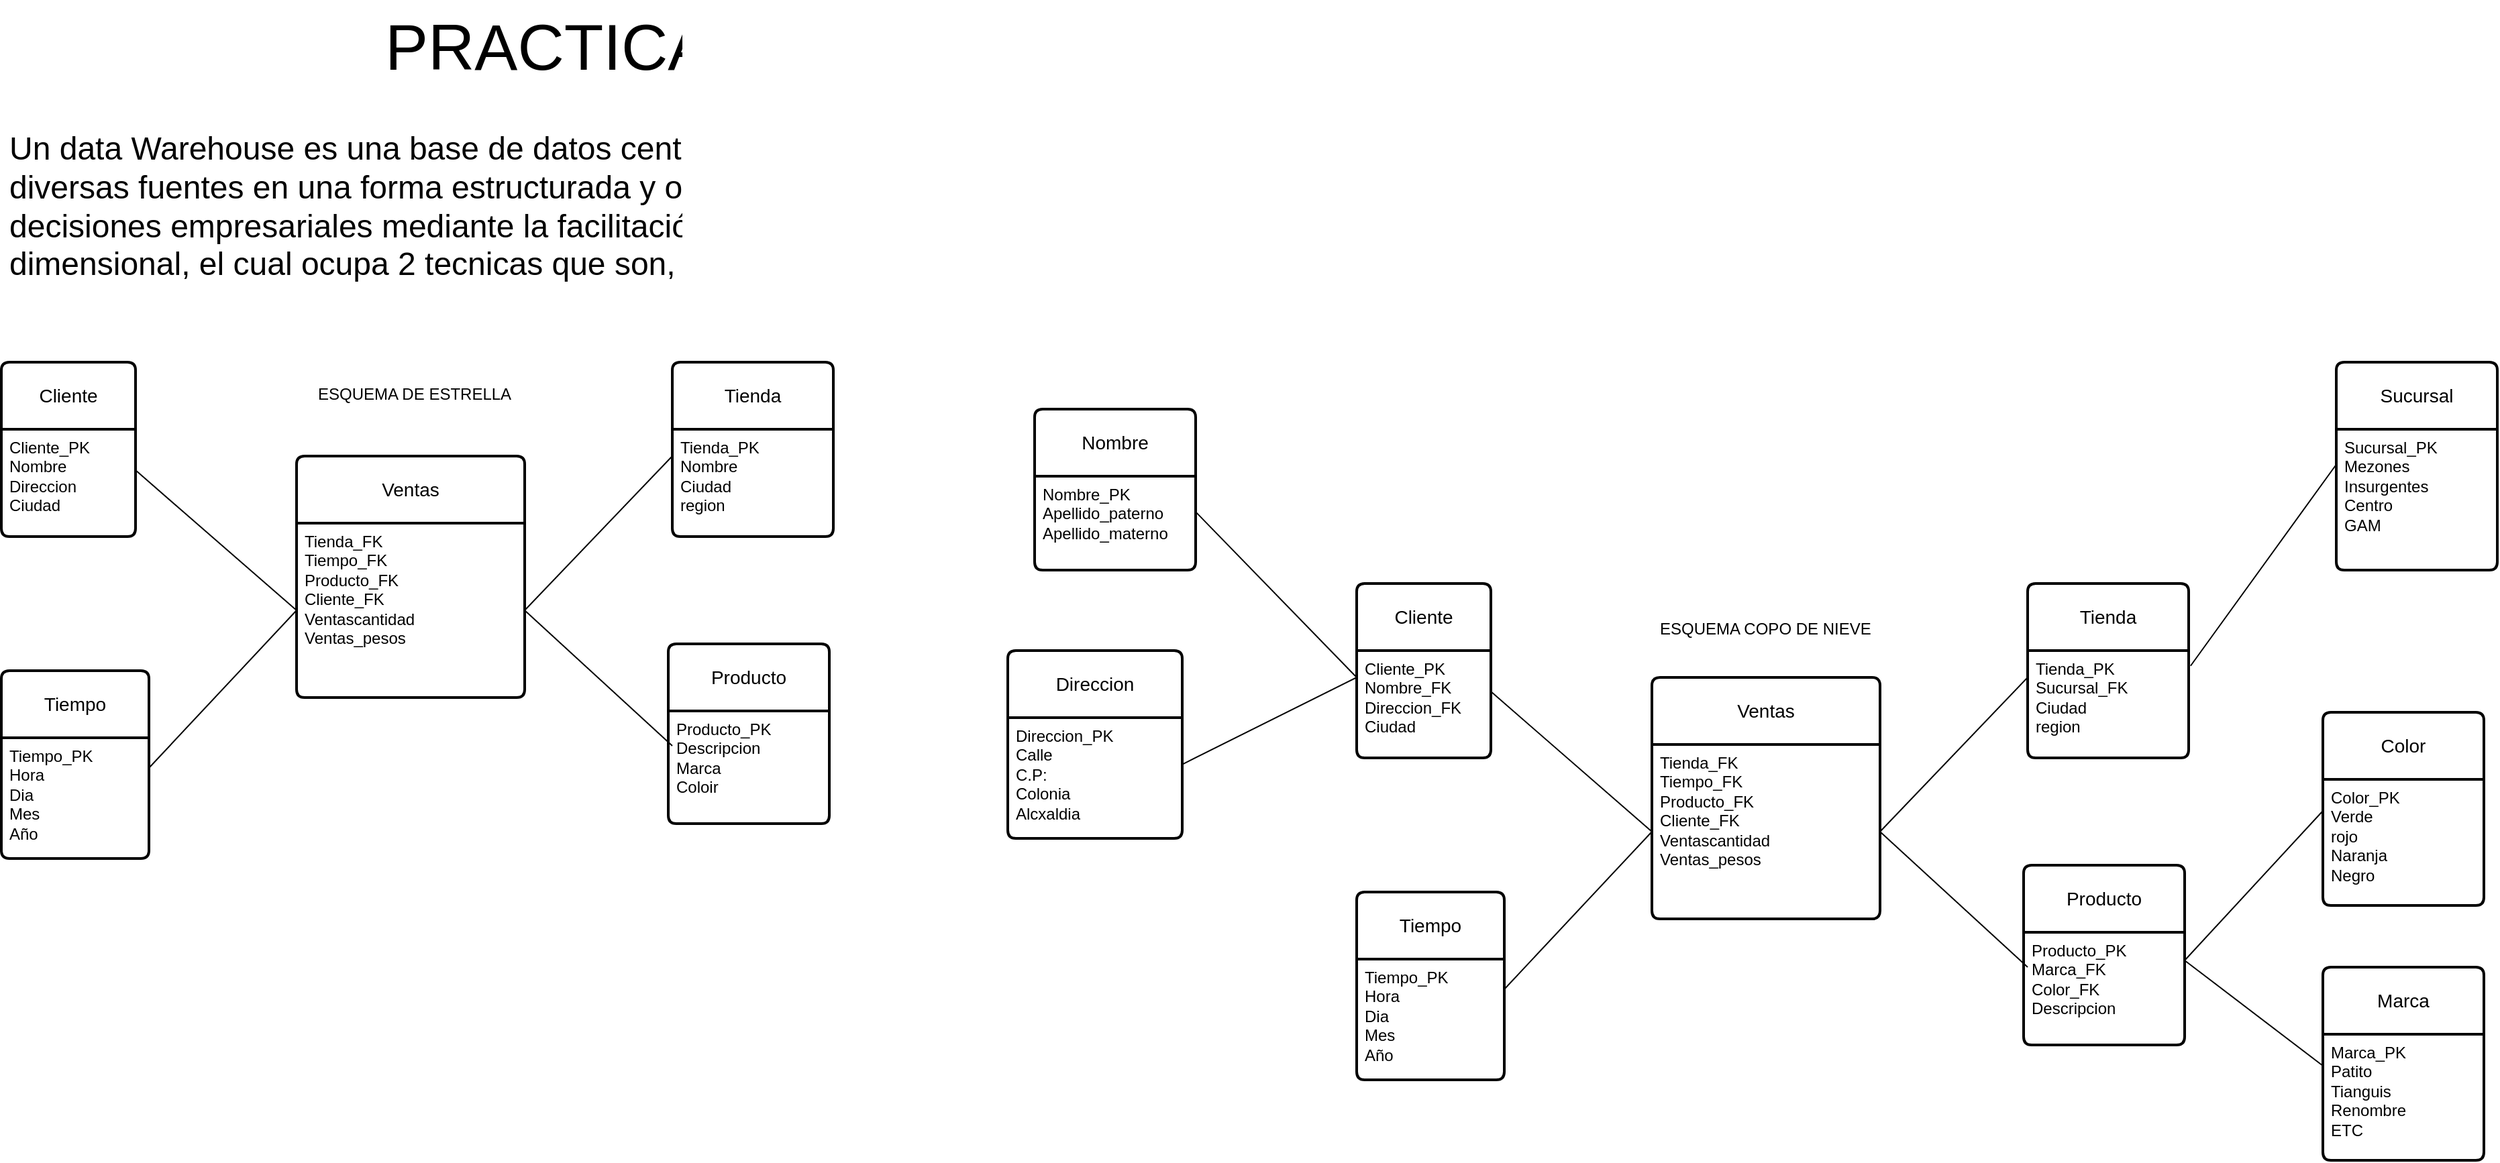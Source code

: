<mxfile version="22.1.11" type="github">
  <diagram name="Página-1" id="RDdefHl_8dmTmDZbcNID">
    <mxGraphModel dx="3067" dy="3294" grid="1" gridSize="10" guides="1" tooltips="1" connect="1" arrows="1" fold="1" page="1" pageScale="1" pageWidth="827" pageHeight="1169" math="0" shadow="0">
      <root>
        <mxCell id="0" />
        <mxCell id="1" parent="0" />
        <mxCell id="CIU5cRr3LlOwSM0uPMPc-1" value="&lt;font style=&quot;font-size: 24px;&quot;&gt;Un data Warehouse es una base de datos centralizada que se utiliza para almacenar, consolidar y organizar grandes cantidades de datos provenientes de diversas fuentes en una forma estructurada y optimizada,&amp;nbsp;. el propósito principal del data Warehouse es proporcionar una plataforma para la toma de decisiones empresariales mediante la facilitación del acceso rápido y eficiente a la información, una de las formas para representarlo es con el modelado dimensional, el cual ocupa 2 tecnicas que son, el esquema&amp;nbsp; de &quot;estrella&quot; y el esquema de copo de nieve.&lt;/font&gt;" style="text;strokeColor=none;fillColor=none;spacingLeft=4;spacingRight=4;overflow=hidden;rotatable=0;points=[[0,0.5],[1,0.5]];portConstraint=eastwest;fontSize=12;whiteSpace=wrap;html=1;" vertex="1" parent="1">
          <mxGeometry x="-720" y="-1140" width="1700" height="130" as="geometry" />
        </mxCell>
        <mxCell id="CIU5cRr3LlOwSM0uPMPc-2" value="Ventas" style="swimlane;childLayout=stackLayout;horizontal=1;startSize=50;horizontalStack=0;rounded=1;fontSize=14;fontStyle=0;strokeWidth=2;resizeParent=0;resizeLast=1;shadow=0;dashed=0;align=center;arcSize=4;whiteSpace=wrap;html=1;" vertex="1" parent="1">
          <mxGeometry x="-500" y="-890" width="170" height="180" as="geometry" />
        </mxCell>
        <mxCell id="CIU5cRr3LlOwSM0uPMPc-3" value="Tienda_FK&lt;br&gt;Tiempo_FK&lt;br&gt;Producto_FK&lt;br&gt;Cliente_FK&lt;br&gt;Ventascantidad&lt;br&gt;Ventas_pesos&lt;br&gt;" style="align=left;strokeColor=none;fillColor=none;spacingLeft=4;fontSize=12;verticalAlign=top;resizable=0;rotatable=0;part=1;html=1;" vertex="1" parent="CIU5cRr3LlOwSM0uPMPc-2">
          <mxGeometry y="50" width="170" height="130" as="geometry" />
        </mxCell>
        <mxCell id="CIU5cRr3LlOwSM0uPMPc-4" value="ESQUEMA DE ESTRELLA" style="text;strokeColor=none;fillColor=none;spacingLeft=4;spacingRight=4;overflow=hidden;rotatable=0;points=[[0,0.5],[1,0.5]];portConstraint=eastwest;fontSize=12;whiteSpace=wrap;html=1;" vertex="1" parent="1">
          <mxGeometry x="-490" y="-950" width="160" height="30" as="geometry" />
        </mxCell>
        <mxCell id="CIU5cRr3LlOwSM0uPMPc-18" value="Tienda" style="swimlane;childLayout=stackLayout;horizontal=1;startSize=50;horizontalStack=0;rounded=1;fontSize=14;fontStyle=0;strokeWidth=2;resizeParent=0;resizeLast=1;shadow=0;dashed=0;align=center;arcSize=4;whiteSpace=wrap;html=1;" vertex="1" parent="1">
          <mxGeometry x="-220" y="-960" width="120" height="130" as="geometry" />
        </mxCell>
        <mxCell id="CIU5cRr3LlOwSM0uPMPc-19" value="Tienda_PK&lt;br&gt;Nombre&lt;br&gt;Ciudad&lt;br&gt;region" style="align=left;strokeColor=none;fillColor=none;spacingLeft=4;fontSize=12;verticalAlign=top;resizable=0;rotatable=0;part=1;html=1;" vertex="1" parent="CIU5cRr3LlOwSM0uPMPc-18">
          <mxGeometry y="50" width="120" height="80" as="geometry" />
        </mxCell>
        <mxCell id="CIU5cRr3LlOwSM0uPMPc-20" value="Producto" style="swimlane;childLayout=stackLayout;horizontal=1;startSize=50;horizontalStack=0;rounded=1;fontSize=14;fontStyle=0;strokeWidth=2;resizeParent=0;resizeLast=1;shadow=0;dashed=0;align=center;arcSize=4;whiteSpace=wrap;html=1;" vertex="1" parent="1">
          <mxGeometry x="-223" y="-750" width="120" height="134" as="geometry" />
        </mxCell>
        <mxCell id="CIU5cRr3LlOwSM0uPMPc-21" value="Producto_PK&lt;br&gt;Descripcion&lt;br&gt;Marca&lt;br&gt;Coloir" style="align=left;strokeColor=none;fillColor=none;spacingLeft=4;fontSize=12;verticalAlign=top;resizable=0;rotatable=0;part=1;html=1;" vertex="1" parent="CIU5cRr3LlOwSM0uPMPc-20">
          <mxGeometry y="50" width="120" height="84" as="geometry" />
        </mxCell>
        <mxCell id="CIU5cRr3LlOwSM0uPMPc-22" value="Cliente" style="swimlane;childLayout=stackLayout;horizontal=1;startSize=50;horizontalStack=0;rounded=1;fontSize=14;fontStyle=0;strokeWidth=2;resizeParent=0;resizeLast=1;shadow=0;dashed=0;align=center;arcSize=4;whiteSpace=wrap;html=1;" vertex="1" parent="1">
          <mxGeometry x="-720" y="-960" width="100" height="130" as="geometry" />
        </mxCell>
        <mxCell id="CIU5cRr3LlOwSM0uPMPc-23" value="Cliente_PK&lt;br&gt;Nombre&lt;br&gt;Direccion&lt;br&gt;Ciudad" style="align=left;strokeColor=none;fillColor=none;spacingLeft=4;fontSize=12;verticalAlign=top;resizable=0;rotatable=0;part=1;html=1;" vertex="1" parent="CIU5cRr3LlOwSM0uPMPc-22">
          <mxGeometry y="50" width="100" height="80" as="geometry" />
        </mxCell>
        <mxCell id="CIU5cRr3LlOwSM0uPMPc-24" value="Tiempo" style="swimlane;childLayout=stackLayout;horizontal=1;startSize=50;horizontalStack=0;rounded=1;fontSize=14;fontStyle=0;strokeWidth=2;resizeParent=0;resizeLast=1;shadow=0;dashed=0;align=center;arcSize=4;whiteSpace=wrap;html=1;" vertex="1" parent="1">
          <mxGeometry x="-720" y="-730" width="110" height="140" as="geometry" />
        </mxCell>
        <mxCell id="CIU5cRr3LlOwSM0uPMPc-25" value="Tiempo_PK&lt;br&gt;Hora&lt;br&gt;Dia&lt;br&gt;Mes&lt;br&gt;Año" style="align=left;strokeColor=none;fillColor=none;spacingLeft=4;fontSize=12;verticalAlign=top;resizable=0;rotatable=0;part=1;html=1;" vertex="1" parent="CIU5cRr3LlOwSM0uPMPc-24">
          <mxGeometry y="50" width="110" height="90" as="geometry" />
        </mxCell>
        <mxCell id="CIU5cRr3LlOwSM0uPMPc-27" value="" style="endArrow=none;html=1;rounded=0;exitX=0;exitY=0.25;exitDx=0;exitDy=0;entryX=1;entryY=0.5;entryDx=0;entryDy=0;" edge="1" parent="1" source="CIU5cRr3LlOwSM0uPMPc-19" target="CIU5cRr3LlOwSM0uPMPc-3">
          <mxGeometry width="50" height="50" relative="1" as="geometry">
            <mxPoint x="-220" y="-890" as="sourcePoint" />
            <mxPoint x="-327" y="-948.5" as="targetPoint" />
          </mxGeometry>
        </mxCell>
        <mxCell id="CIU5cRr3LlOwSM0uPMPc-28" value="" style="endArrow=none;html=1;rounded=0;exitX=0;exitY=0.25;exitDx=0;exitDy=0;entryX=1;entryY=0.5;entryDx=0;entryDy=0;" edge="1" parent="1" target="CIU5cRr3LlOwSM0uPMPc-3">
          <mxGeometry width="50" height="50" relative="1" as="geometry">
            <mxPoint x="-220" y="-674" as="sourcePoint" />
            <mxPoint x="-327" y="-733" as="targetPoint" />
          </mxGeometry>
        </mxCell>
        <mxCell id="CIU5cRr3LlOwSM0uPMPc-29" value="" style="endArrow=none;html=1;rounded=0;exitX=0;exitY=0.5;exitDx=0;exitDy=0;entryX=1;entryY=0.25;entryDx=0;entryDy=0;" edge="1" parent="1" source="CIU5cRr3LlOwSM0uPMPc-3" target="CIU5cRr3LlOwSM0uPMPc-25">
          <mxGeometry width="50" height="50" relative="1" as="geometry">
            <mxPoint x="-500" y="-830" as="sourcePoint" />
            <mxPoint x="-610" y="-715" as="targetPoint" />
          </mxGeometry>
        </mxCell>
        <mxCell id="CIU5cRr3LlOwSM0uPMPc-30" value="" style="endArrow=none;html=1;rounded=0;exitX=0;exitY=0.5;exitDx=0;exitDy=0;entryX=1.003;entryY=0.385;entryDx=0;entryDy=0;entryPerimeter=0;" edge="1" parent="1" source="CIU5cRr3LlOwSM0uPMPc-3" target="CIU5cRr3LlOwSM0uPMPc-23">
          <mxGeometry width="50" height="50" relative="1" as="geometry">
            <mxPoint x="-540" y="-830" as="sourcePoint" />
            <mxPoint x="-650" y="-712" as="targetPoint" />
          </mxGeometry>
        </mxCell>
        <mxCell id="CIU5cRr3LlOwSM0uPMPc-42" value="Ventas" style="swimlane;childLayout=stackLayout;horizontal=1;startSize=50;horizontalStack=0;rounded=1;fontSize=14;fontStyle=0;strokeWidth=2;resizeParent=0;resizeLast=1;shadow=0;dashed=0;align=center;arcSize=4;whiteSpace=wrap;html=1;" vertex="1" parent="1">
          <mxGeometry x="510" y="-725" width="170" height="180" as="geometry" />
        </mxCell>
        <mxCell id="CIU5cRr3LlOwSM0uPMPc-43" value="Tienda_FK&lt;br&gt;Tiempo_FK&lt;br&gt;Producto_FK&lt;br&gt;Cliente_FK&lt;br&gt;Ventascantidad&lt;br&gt;Ventas_pesos&lt;br&gt;" style="align=left;strokeColor=none;fillColor=none;spacingLeft=4;fontSize=12;verticalAlign=top;resizable=0;rotatable=0;part=1;html=1;" vertex="1" parent="CIU5cRr3LlOwSM0uPMPc-42">
          <mxGeometry y="50" width="170" height="130" as="geometry" />
        </mxCell>
        <mxCell id="CIU5cRr3LlOwSM0uPMPc-44" value="ESQUEMA COPO DE NIEVE" style="text;strokeColor=none;fillColor=none;spacingLeft=4;spacingRight=4;overflow=hidden;rotatable=0;points=[[0,0.5],[1,0.5]];portConstraint=eastwest;fontSize=12;whiteSpace=wrap;html=1;" vertex="1" parent="1">
          <mxGeometry x="510" y="-775" width="170" height="30" as="geometry" />
        </mxCell>
        <mxCell id="CIU5cRr3LlOwSM0uPMPc-45" value="Tienda" style="swimlane;childLayout=stackLayout;horizontal=1;startSize=50;horizontalStack=0;rounded=1;fontSize=14;fontStyle=0;strokeWidth=2;resizeParent=0;resizeLast=1;shadow=0;dashed=0;align=center;arcSize=4;whiteSpace=wrap;html=1;" vertex="1" parent="1">
          <mxGeometry x="790" y="-795" width="120" height="130" as="geometry" />
        </mxCell>
        <mxCell id="CIU5cRr3LlOwSM0uPMPc-46" value="Tienda_PK&lt;br&gt;Sucursal_FK&lt;br&gt;Ciudad&lt;br&gt;region" style="align=left;strokeColor=none;fillColor=none;spacingLeft=4;fontSize=12;verticalAlign=top;resizable=0;rotatable=0;part=1;html=1;" vertex="1" parent="CIU5cRr3LlOwSM0uPMPc-45">
          <mxGeometry y="50" width="120" height="80" as="geometry" />
        </mxCell>
        <mxCell id="CIU5cRr3LlOwSM0uPMPc-47" value="Producto" style="swimlane;childLayout=stackLayout;horizontal=1;startSize=50;horizontalStack=0;rounded=1;fontSize=14;fontStyle=0;strokeWidth=2;resizeParent=0;resizeLast=1;shadow=0;dashed=0;align=center;arcSize=4;whiteSpace=wrap;html=1;" vertex="1" parent="1">
          <mxGeometry x="787" y="-585" width="120" height="134" as="geometry" />
        </mxCell>
        <mxCell id="CIU5cRr3LlOwSM0uPMPc-48" value="Producto_PK&lt;br&gt;Marca_FK&lt;br&gt;Color_FK&lt;br&gt;Descripcion&lt;br&gt;" style="align=left;strokeColor=none;fillColor=none;spacingLeft=4;fontSize=12;verticalAlign=top;resizable=0;rotatable=0;part=1;html=1;" vertex="1" parent="CIU5cRr3LlOwSM0uPMPc-47">
          <mxGeometry y="50" width="120" height="84" as="geometry" />
        </mxCell>
        <mxCell id="CIU5cRr3LlOwSM0uPMPc-49" value="Cliente" style="swimlane;childLayout=stackLayout;horizontal=1;startSize=50;horizontalStack=0;rounded=1;fontSize=14;fontStyle=0;strokeWidth=2;resizeParent=0;resizeLast=1;shadow=0;dashed=0;align=center;arcSize=4;whiteSpace=wrap;html=1;" vertex="1" parent="1">
          <mxGeometry x="290" y="-795" width="100" height="130" as="geometry" />
        </mxCell>
        <mxCell id="CIU5cRr3LlOwSM0uPMPc-50" value="Cliente_PK&lt;br&gt;Nombre_FK&lt;br&gt;Direccion_FK&lt;br&gt;Ciudad" style="align=left;strokeColor=none;fillColor=none;spacingLeft=4;fontSize=12;verticalAlign=top;resizable=0;rotatable=0;part=1;html=1;" vertex="1" parent="CIU5cRr3LlOwSM0uPMPc-49">
          <mxGeometry y="50" width="100" height="80" as="geometry" />
        </mxCell>
        <mxCell id="CIU5cRr3LlOwSM0uPMPc-51" value="Tiempo" style="swimlane;childLayout=stackLayout;horizontal=1;startSize=50;horizontalStack=0;rounded=1;fontSize=14;fontStyle=0;strokeWidth=2;resizeParent=0;resizeLast=1;shadow=0;dashed=0;align=center;arcSize=4;whiteSpace=wrap;html=1;" vertex="1" parent="1">
          <mxGeometry x="290" y="-565" width="110" height="140" as="geometry" />
        </mxCell>
        <mxCell id="CIU5cRr3LlOwSM0uPMPc-52" value="Tiempo_PK&lt;br&gt;Hora&lt;br&gt;Dia&lt;br&gt;Mes&lt;br&gt;Año" style="align=left;strokeColor=none;fillColor=none;spacingLeft=4;fontSize=12;verticalAlign=top;resizable=0;rotatable=0;part=1;html=1;" vertex="1" parent="CIU5cRr3LlOwSM0uPMPc-51">
          <mxGeometry y="50" width="110" height="90" as="geometry" />
        </mxCell>
        <mxCell id="CIU5cRr3LlOwSM0uPMPc-53" value="" style="endArrow=none;html=1;rounded=0;exitX=0;exitY=0.25;exitDx=0;exitDy=0;entryX=1;entryY=0.5;entryDx=0;entryDy=0;" edge="1" source="CIU5cRr3LlOwSM0uPMPc-46" target="CIU5cRr3LlOwSM0uPMPc-43" parent="1">
          <mxGeometry width="50" height="50" relative="1" as="geometry">
            <mxPoint x="790" y="-725" as="sourcePoint" />
            <mxPoint x="683" y="-783.5" as="targetPoint" />
          </mxGeometry>
        </mxCell>
        <mxCell id="CIU5cRr3LlOwSM0uPMPc-54" value="" style="endArrow=none;html=1;rounded=0;exitX=0;exitY=0.25;exitDx=0;exitDy=0;entryX=1;entryY=0.5;entryDx=0;entryDy=0;" edge="1" target="CIU5cRr3LlOwSM0uPMPc-43" parent="1">
          <mxGeometry width="50" height="50" relative="1" as="geometry">
            <mxPoint x="790" y="-509" as="sourcePoint" />
            <mxPoint x="683" y="-568" as="targetPoint" />
          </mxGeometry>
        </mxCell>
        <mxCell id="CIU5cRr3LlOwSM0uPMPc-55" value="" style="endArrow=none;html=1;rounded=0;exitX=0;exitY=0.5;exitDx=0;exitDy=0;entryX=1;entryY=0.25;entryDx=0;entryDy=0;" edge="1" source="CIU5cRr3LlOwSM0uPMPc-43" target="CIU5cRr3LlOwSM0uPMPc-52" parent="1">
          <mxGeometry width="50" height="50" relative="1" as="geometry">
            <mxPoint x="510" y="-665" as="sourcePoint" />
            <mxPoint x="400" y="-550" as="targetPoint" />
          </mxGeometry>
        </mxCell>
        <mxCell id="CIU5cRr3LlOwSM0uPMPc-56" value="" style="endArrow=none;html=1;rounded=0;exitX=0;exitY=0.5;exitDx=0;exitDy=0;entryX=1.003;entryY=0.385;entryDx=0;entryDy=0;entryPerimeter=0;" edge="1" source="CIU5cRr3LlOwSM0uPMPc-43" target="CIU5cRr3LlOwSM0uPMPc-50" parent="1">
          <mxGeometry width="50" height="50" relative="1" as="geometry">
            <mxPoint x="470" y="-665" as="sourcePoint" />
            <mxPoint x="360" y="-547" as="targetPoint" />
          </mxGeometry>
        </mxCell>
        <mxCell id="CIU5cRr3LlOwSM0uPMPc-61" value="Marca" style="swimlane;childLayout=stackLayout;horizontal=1;startSize=50;horizontalStack=0;rounded=1;fontSize=14;fontStyle=0;strokeWidth=2;resizeParent=0;resizeLast=1;shadow=0;dashed=0;align=center;arcSize=4;whiteSpace=wrap;html=1;" vertex="1" parent="1">
          <mxGeometry x="1010" y="-509" width="120" height="144" as="geometry" />
        </mxCell>
        <mxCell id="CIU5cRr3LlOwSM0uPMPc-62" value="Marca_PK&lt;br&gt;Patito&lt;br&gt;Tianguis&lt;br&gt;Renombre&lt;br&gt;ETC" style="align=left;strokeColor=none;fillColor=none;spacingLeft=4;fontSize=12;verticalAlign=top;resizable=0;rotatable=0;part=1;html=1;" vertex="1" parent="CIU5cRr3LlOwSM0uPMPc-61">
          <mxGeometry y="50" width="120" height="94" as="geometry" />
        </mxCell>
        <mxCell id="CIU5cRr3LlOwSM0uPMPc-64" value="" style="endArrow=none;html=1;rounded=0;exitX=0;exitY=0.25;exitDx=0;exitDy=0;entryX=1;entryY=0.25;entryDx=0;entryDy=0;" edge="1" parent="1" source="CIU5cRr3LlOwSM0uPMPc-62" target="CIU5cRr3LlOwSM0uPMPc-48">
          <mxGeometry width="50" height="50" relative="1" as="geometry">
            <mxPoint x="1030" y="-635" as="sourcePoint" />
            <mxPoint x="920" y="-520" as="targetPoint" />
          </mxGeometry>
        </mxCell>
        <mxCell id="CIU5cRr3LlOwSM0uPMPc-65" value="Color" style="swimlane;childLayout=stackLayout;horizontal=1;startSize=50;horizontalStack=0;rounded=1;fontSize=14;fontStyle=0;strokeWidth=2;resizeParent=0;resizeLast=1;shadow=0;dashed=0;align=center;arcSize=4;whiteSpace=wrap;html=1;" vertex="1" parent="1">
          <mxGeometry x="1010" y="-699" width="120" height="144" as="geometry" />
        </mxCell>
        <mxCell id="CIU5cRr3LlOwSM0uPMPc-66" value="Color_PK&lt;br&gt;Verde&lt;br&gt;rojo&lt;br&gt;Naranja&lt;br&gt;Negro&lt;br&gt;" style="align=left;strokeColor=none;fillColor=none;spacingLeft=4;fontSize=12;verticalAlign=top;resizable=0;rotatable=0;part=1;html=1;" vertex="1" parent="CIU5cRr3LlOwSM0uPMPc-65">
          <mxGeometry y="50" width="120" height="94" as="geometry" />
        </mxCell>
        <mxCell id="CIU5cRr3LlOwSM0uPMPc-67" value="" style="endArrow=none;html=1;rounded=0;exitX=0;exitY=0.25;exitDx=0;exitDy=0;entryX=1;entryY=0.25;entryDx=0;entryDy=0;" edge="1" source="CIU5cRr3LlOwSM0uPMPc-66" parent="1" target="CIU5cRr3LlOwSM0uPMPc-48">
          <mxGeometry width="50" height="50" relative="1" as="geometry">
            <mxPoint x="1040" y="-805" as="sourcePoint" />
            <mxPoint x="917" y="-684" as="targetPoint" />
          </mxGeometry>
        </mxCell>
        <mxCell id="CIU5cRr3LlOwSM0uPMPc-68" value="Nombre" style="swimlane;childLayout=stackLayout;horizontal=1;startSize=50;horizontalStack=0;rounded=1;fontSize=14;fontStyle=0;strokeWidth=2;resizeParent=0;resizeLast=1;shadow=0;dashed=0;align=center;arcSize=4;whiteSpace=wrap;html=1;" vertex="1" parent="1">
          <mxGeometry x="50" y="-925" width="120" height="120" as="geometry" />
        </mxCell>
        <mxCell id="CIU5cRr3LlOwSM0uPMPc-69" value="Nombre_PK&lt;br&gt;Apellido_paterno&lt;br&gt;Apellido_materno" style="align=left;strokeColor=none;fillColor=none;spacingLeft=4;fontSize=12;verticalAlign=top;resizable=0;rotatable=0;part=1;html=1;" vertex="1" parent="CIU5cRr3LlOwSM0uPMPc-68">
          <mxGeometry y="50" width="120" height="70" as="geometry" />
        </mxCell>
        <mxCell id="CIU5cRr3LlOwSM0uPMPc-70" value="" style="endArrow=none;html=1;rounded=0;exitX=0;exitY=0.25;exitDx=0;exitDy=0;entryX=1.003;entryY=0.385;entryDx=0;entryDy=0;entryPerimeter=0;" edge="1" target="CIU5cRr3LlOwSM0uPMPc-69" parent="1" source="CIU5cRr3LlOwSM0uPMPc-50">
          <mxGeometry width="50" height="50" relative="1" as="geometry">
            <mxPoint x="290" y="-740" as="sourcePoint" />
            <mxPoint x="140" y="-677" as="targetPoint" />
          </mxGeometry>
        </mxCell>
        <mxCell id="CIU5cRr3LlOwSM0uPMPc-71" value="Direccion" style="swimlane;childLayout=stackLayout;horizontal=1;startSize=50;horizontalStack=0;rounded=1;fontSize=14;fontStyle=0;strokeWidth=2;resizeParent=0;resizeLast=1;shadow=0;dashed=0;align=center;arcSize=4;whiteSpace=wrap;html=1;" vertex="1" parent="1">
          <mxGeometry x="30" y="-745" width="130" height="140" as="geometry" />
        </mxCell>
        <mxCell id="CIU5cRr3LlOwSM0uPMPc-72" value="Direccion_PK&lt;br&gt;Calle&lt;br&gt;C.P:&lt;br&gt;Colonia&lt;br&gt;Alcxaldia" style="align=left;strokeColor=none;fillColor=none;spacingLeft=4;fontSize=12;verticalAlign=top;resizable=0;rotatable=0;part=1;html=1;" vertex="1" parent="CIU5cRr3LlOwSM0uPMPc-71">
          <mxGeometry y="50" width="130" height="90" as="geometry" />
        </mxCell>
        <mxCell id="CIU5cRr3LlOwSM0uPMPc-73" value="" style="endArrow=none;html=1;rounded=0;exitX=0;exitY=0.25;exitDx=0;exitDy=0;entryX=1.003;entryY=0.385;entryDx=0;entryDy=0;entryPerimeter=0;" edge="1" target="CIU5cRr3LlOwSM0uPMPc-72" parent="1" source="CIU5cRr3LlOwSM0uPMPc-50">
          <mxGeometry width="50" height="50" relative="1" as="geometry">
            <mxPoint x="280" y="-545" as="sourcePoint" />
            <mxPoint x="130" y="-497" as="targetPoint" />
          </mxGeometry>
        </mxCell>
        <mxCell id="CIU5cRr3LlOwSM0uPMPc-74" value="Sucursal" style="swimlane;childLayout=stackLayout;horizontal=1;startSize=50;horizontalStack=0;rounded=1;fontSize=14;fontStyle=0;strokeWidth=2;resizeParent=0;resizeLast=1;shadow=0;dashed=0;align=center;arcSize=4;whiteSpace=wrap;html=1;" vertex="1" parent="1">
          <mxGeometry x="1020" y="-960" width="120" height="155" as="geometry" />
        </mxCell>
        <mxCell id="CIU5cRr3LlOwSM0uPMPc-75" value="Sucursal_PK&lt;br&gt;Mezones&lt;br&gt;Insurgentes&lt;br&gt;Centro&lt;br&gt;GAM" style="align=left;strokeColor=none;fillColor=none;spacingLeft=4;fontSize=12;verticalAlign=top;resizable=0;rotatable=0;part=1;html=1;" vertex="1" parent="CIU5cRr3LlOwSM0uPMPc-74">
          <mxGeometry y="50" width="120" height="105" as="geometry" />
        </mxCell>
        <mxCell id="CIU5cRr3LlOwSM0uPMPc-76" value="" style="endArrow=none;html=1;rounded=0;exitX=0;exitY=0.25;exitDx=0;exitDy=0;entryX=1.012;entryY=0.142;entryDx=0;entryDy=0;entryPerimeter=0;" edge="1" source="CIU5cRr3LlOwSM0uPMPc-75" parent="1" target="CIU5cRr3LlOwSM0uPMPc-46">
          <mxGeometry width="50" height="50" relative="1" as="geometry">
            <mxPoint x="1020" y="-890" as="sourcePoint" />
            <mxPoint x="910" y="-775" as="targetPoint" />
          </mxGeometry>
        </mxCell>
        <mxCell id="CIU5cRr3LlOwSM0uPMPc-77" value="&lt;font style=&quot;font-size: 48px;&quot;&gt;PRACTICA DATAWAREHOUSE ACTIVIDAD #4&lt;/font&gt;" style="text;strokeColor=none;fillColor=none;spacingLeft=4;spacingRight=4;overflow=hidden;rotatable=0;points=[[0,0.5],[1,0.5]];portConstraint=eastwest;fontSize=12;whiteSpace=wrap;html=1;" vertex="1" parent="1">
          <mxGeometry x="-440" y="-1230" width="1070" height="165" as="geometry" />
        </mxCell>
      </root>
    </mxGraphModel>
  </diagram>
</mxfile>
